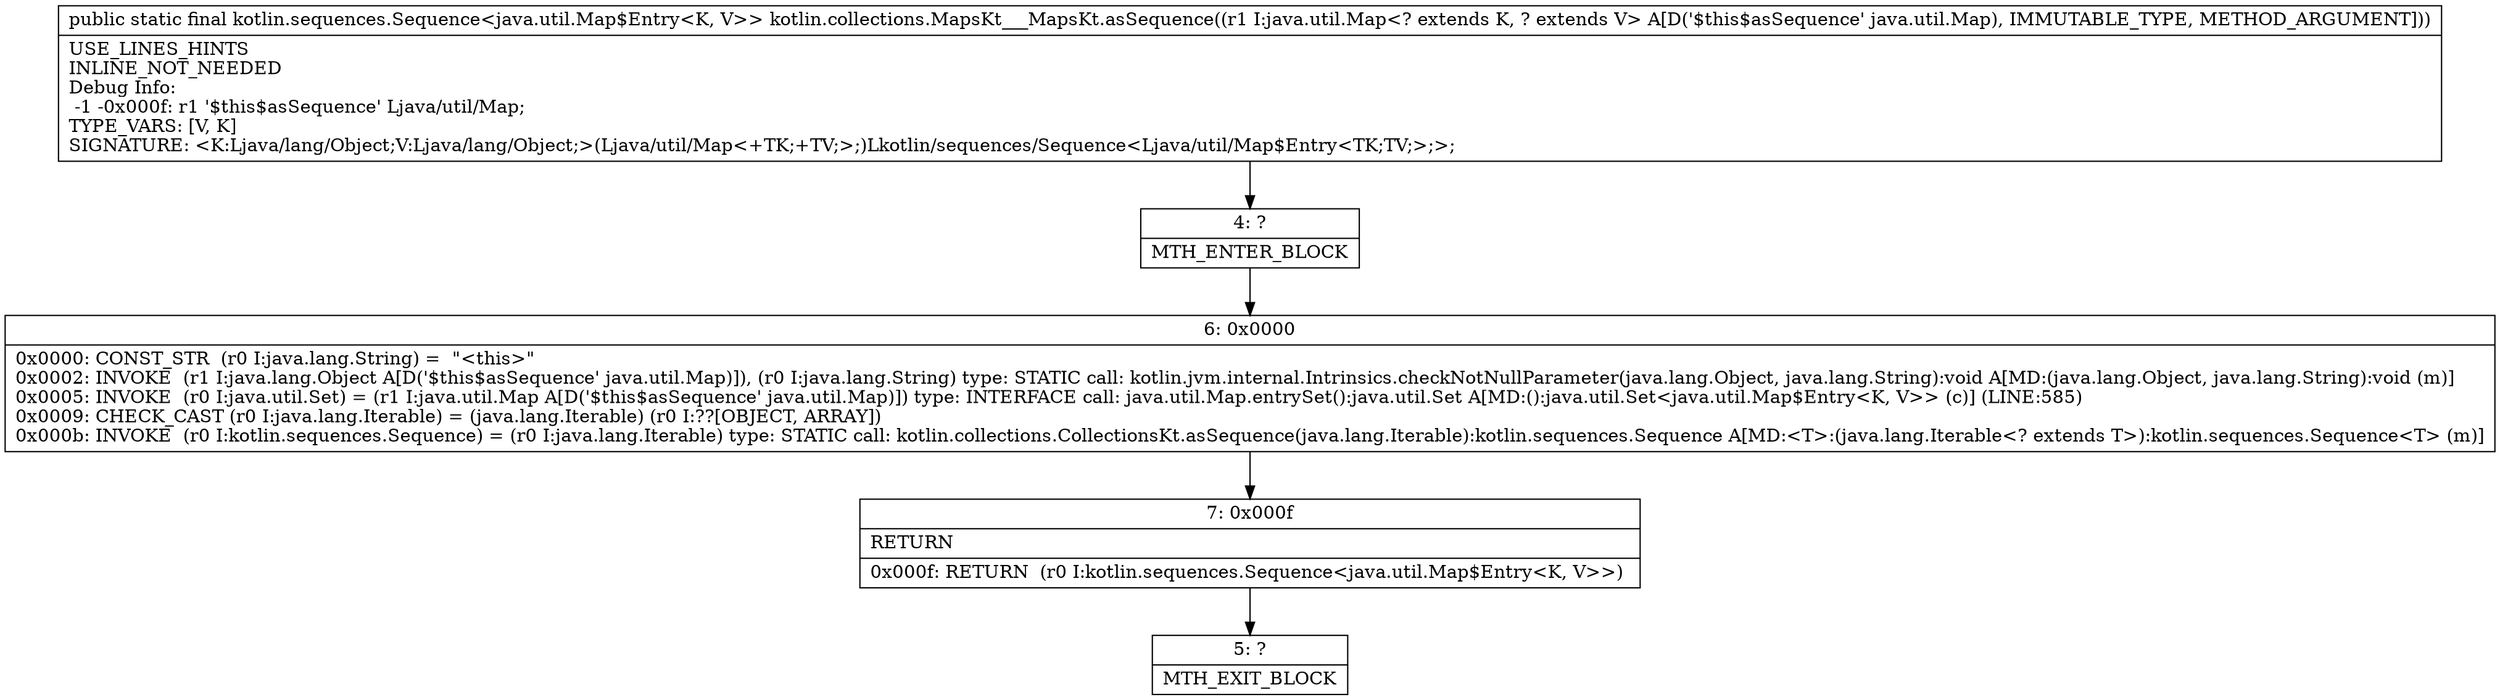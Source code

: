 digraph "CFG forkotlin.collections.MapsKt___MapsKt.asSequence(Ljava\/util\/Map;)Lkotlin\/sequences\/Sequence;" {
Node_4 [shape=record,label="{4\:\ ?|MTH_ENTER_BLOCK\l}"];
Node_6 [shape=record,label="{6\:\ 0x0000|0x0000: CONST_STR  (r0 I:java.lang.String) =  \"\<this\>\" \l0x0002: INVOKE  (r1 I:java.lang.Object A[D('$this$asSequence' java.util.Map)]), (r0 I:java.lang.String) type: STATIC call: kotlin.jvm.internal.Intrinsics.checkNotNullParameter(java.lang.Object, java.lang.String):void A[MD:(java.lang.Object, java.lang.String):void (m)]\l0x0005: INVOKE  (r0 I:java.util.Set) = (r1 I:java.util.Map A[D('$this$asSequence' java.util.Map)]) type: INTERFACE call: java.util.Map.entrySet():java.util.Set A[MD:():java.util.Set\<java.util.Map$Entry\<K, V\>\> (c)] (LINE:585)\l0x0009: CHECK_CAST (r0 I:java.lang.Iterable) = (java.lang.Iterable) (r0 I:??[OBJECT, ARRAY]) \l0x000b: INVOKE  (r0 I:kotlin.sequences.Sequence) = (r0 I:java.lang.Iterable) type: STATIC call: kotlin.collections.CollectionsKt.asSequence(java.lang.Iterable):kotlin.sequences.Sequence A[MD:\<T\>:(java.lang.Iterable\<? extends T\>):kotlin.sequences.Sequence\<T\> (m)]\l}"];
Node_7 [shape=record,label="{7\:\ 0x000f|RETURN\l|0x000f: RETURN  (r0 I:kotlin.sequences.Sequence\<java.util.Map$Entry\<K, V\>\>) \l}"];
Node_5 [shape=record,label="{5\:\ ?|MTH_EXIT_BLOCK\l}"];
MethodNode[shape=record,label="{public static final kotlin.sequences.Sequence\<java.util.Map$Entry\<K, V\>\> kotlin.collections.MapsKt___MapsKt.asSequence((r1 I:java.util.Map\<? extends K, ? extends V\> A[D('$this$asSequence' java.util.Map), IMMUTABLE_TYPE, METHOD_ARGUMENT]))  | USE_LINES_HINTS\lINLINE_NOT_NEEDED\lDebug Info:\l  \-1 \-0x000f: r1 '$this$asSequence' Ljava\/util\/Map;\lTYPE_VARS: [V, K]\lSIGNATURE: \<K:Ljava\/lang\/Object;V:Ljava\/lang\/Object;\>(Ljava\/util\/Map\<+TK;+TV;\>;)Lkotlin\/sequences\/Sequence\<Ljava\/util\/Map$Entry\<TK;TV;\>;\>;\l}"];
MethodNode -> Node_4;Node_4 -> Node_6;
Node_6 -> Node_7;
Node_7 -> Node_5;
}

